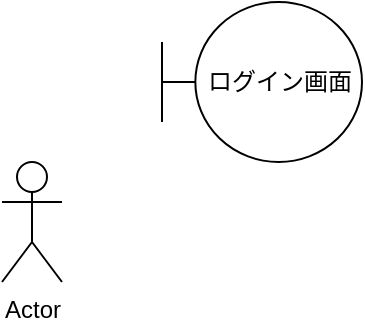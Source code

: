 <mxfile>
    <diagram id="d8Zx8CDdpLXELswRzXxG" name="ページ1">
        <mxGraphModel dx="477" dy="419" grid="1" gridSize="10" guides="1" tooltips="1" connect="1" arrows="1" fold="1" page="1" pageScale="1" pageWidth="827" pageHeight="1169" math="0" shadow="0">
            <root>
                <mxCell id="0"/>
                <mxCell id="1" parent="0"/>
                <mxCell id="2" value="Actor" style="shape=umlActor;verticalLabelPosition=bottom;verticalAlign=top;html=1;" vertex="1" parent="1">
                    <mxGeometry x="80" y="290" width="30" height="60" as="geometry"/>
                </mxCell>
                <mxCell id="3" value="ログイン画面" style="shape=umlBoundary;whiteSpace=wrap;html=1;" vertex="1" parent="1">
                    <mxGeometry x="160" y="210" width="100" height="80" as="geometry"/>
                </mxCell>
            </root>
        </mxGraphModel>
    </diagram>
</mxfile>